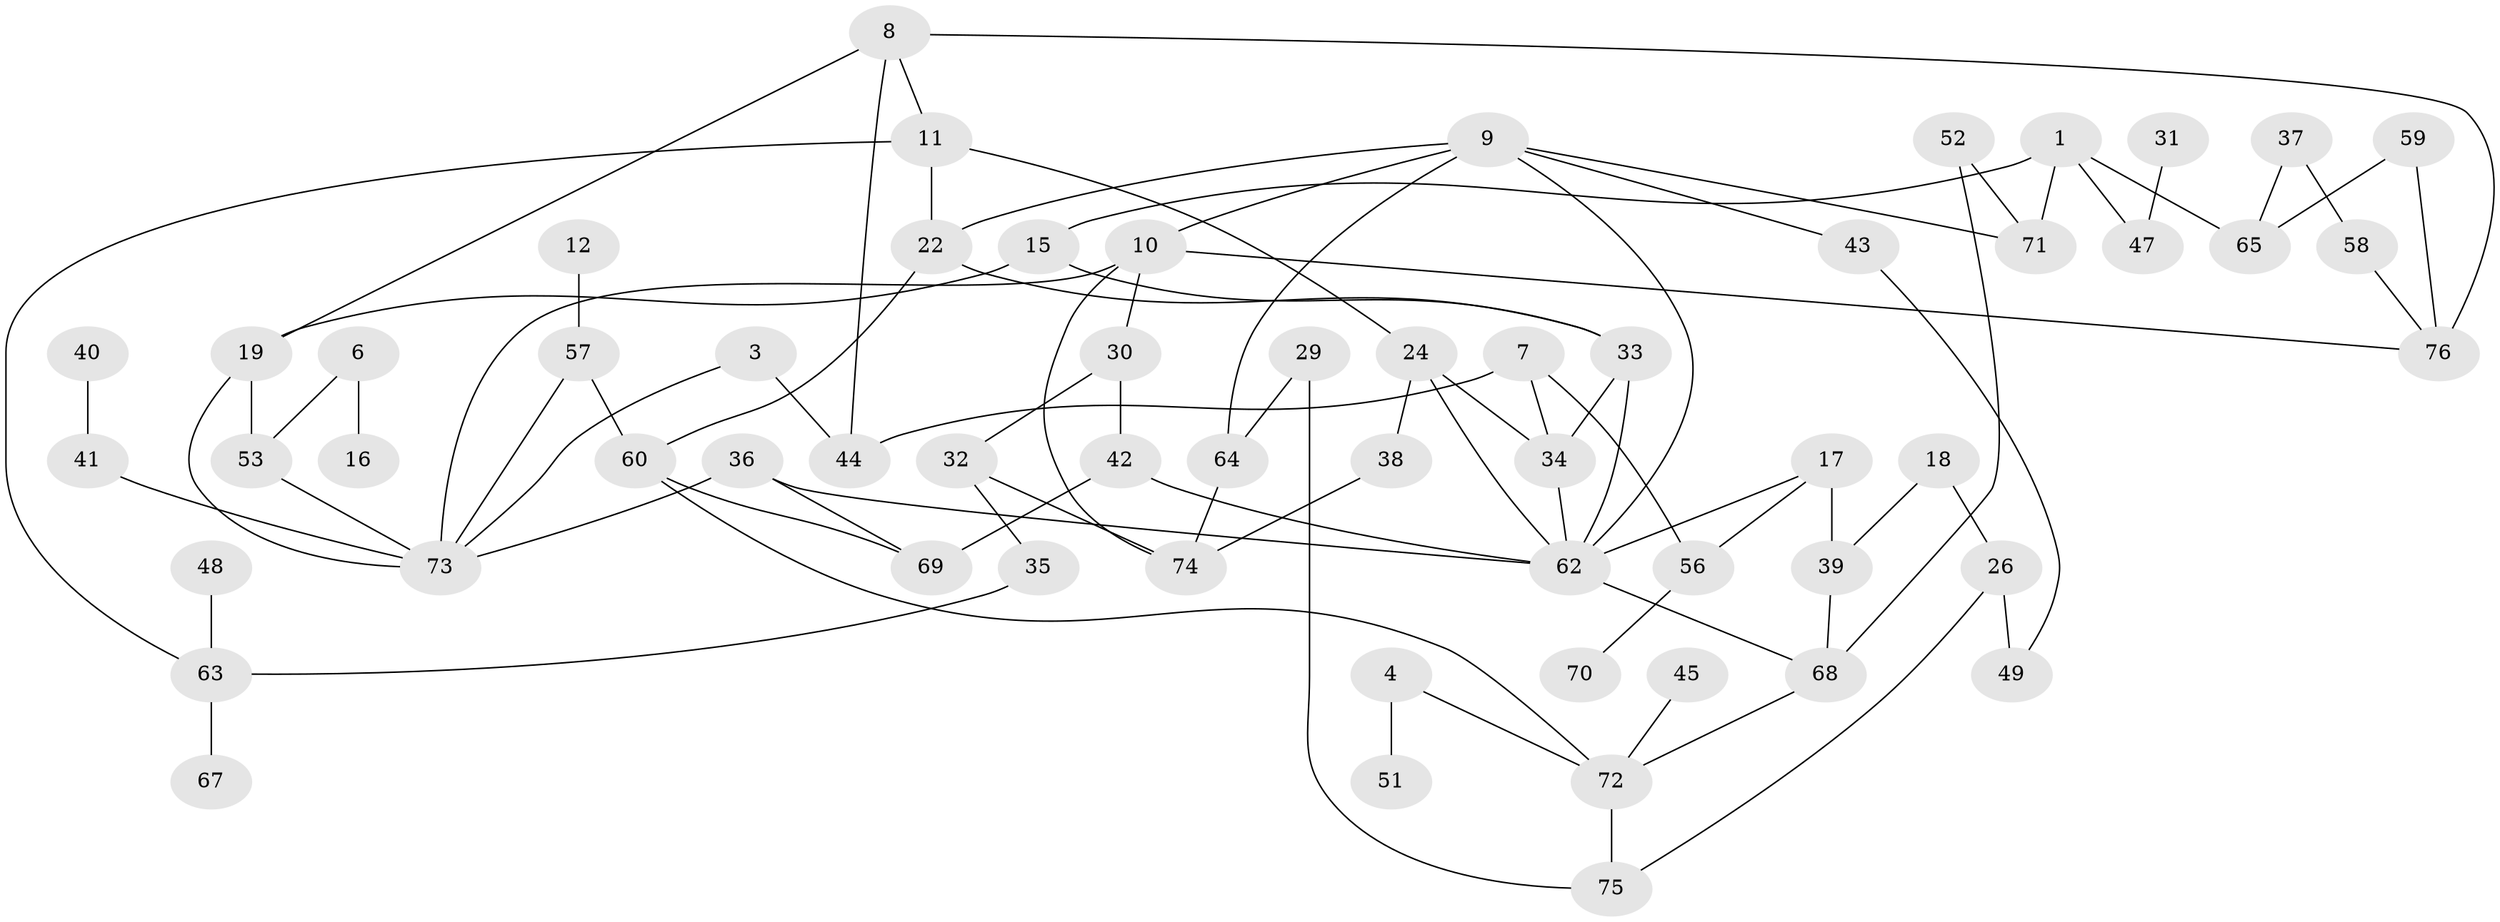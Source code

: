 // original degree distribution, {4: 0.10091743119266056, 0: 0.14678899082568808, 3: 0.23853211009174313, 2: 0.26605504587155965, 1: 0.1743119266055046, 5: 0.045871559633027525, 7: 0.01834862385321101, 6: 0.009174311926605505}
// Generated by graph-tools (version 1.1) at 2025/35/03/04/25 23:35:57]
// undirected, 60 vertices, 88 edges
graph export_dot {
  node [color=gray90,style=filled];
  1;
  3;
  4;
  6;
  7;
  8;
  9;
  10;
  11;
  12;
  15;
  16;
  17;
  18;
  19;
  22;
  24;
  26;
  29;
  30;
  31;
  32;
  33;
  34;
  35;
  36;
  37;
  38;
  39;
  40;
  41;
  42;
  43;
  44;
  45;
  47;
  48;
  49;
  51;
  52;
  53;
  56;
  57;
  58;
  59;
  60;
  62;
  63;
  64;
  65;
  67;
  68;
  69;
  70;
  71;
  72;
  73;
  74;
  75;
  76;
  1 -- 15 [weight=1.0];
  1 -- 47 [weight=1.0];
  1 -- 65 [weight=1.0];
  1 -- 71 [weight=1.0];
  3 -- 44 [weight=1.0];
  3 -- 73 [weight=1.0];
  4 -- 51 [weight=1.0];
  4 -- 72 [weight=1.0];
  6 -- 16 [weight=1.0];
  6 -- 53 [weight=1.0];
  7 -- 34 [weight=1.0];
  7 -- 44 [weight=1.0];
  7 -- 56 [weight=1.0];
  8 -- 11 [weight=1.0];
  8 -- 19 [weight=1.0];
  8 -- 44 [weight=1.0];
  8 -- 76 [weight=1.0];
  9 -- 10 [weight=1.0];
  9 -- 22 [weight=1.0];
  9 -- 43 [weight=1.0];
  9 -- 62 [weight=1.0];
  9 -- 64 [weight=1.0];
  9 -- 71 [weight=1.0];
  10 -- 30 [weight=1.0];
  10 -- 73 [weight=1.0];
  10 -- 74 [weight=1.0];
  10 -- 76 [weight=1.0];
  11 -- 22 [weight=1.0];
  11 -- 24 [weight=1.0];
  11 -- 63 [weight=1.0];
  12 -- 57 [weight=1.0];
  15 -- 19 [weight=1.0];
  15 -- 33 [weight=1.0];
  17 -- 39 [weight=1.0];
  17 -- 56 [weight=1.0];
  17 -- 62 [weight=1.0];
  18 -- 26 [weight=1.0];
  18 -- 39 [weight=1.0];
  19 -- 53 [weight=1.0];
  19 -- 73 [weight=1.0];
  22 -- 33 [weight=1.0];
  22 -- 60 [weight=1.0];
  24 -- 34 [weight=1.0];
  24 -- 38 [weight=1.0];
  24 -- 62 [weight=1.0];
  26 -- 49 [weight=1.0];
  26 -- 75 [weight=1.0];
  29 -- 64 [weight=1.0];
  29 -- 75 [weight=1.0];
  30 -- 32 [weight=1.0];
  30 -- 42 [weight=1.0];
  31 -- 47 [weight=1.0];
  32 -- 35 [weight=1.0];
  32 -- 74 [weight=1.0];
  33 -- 34 [weight=1.0];
  33 -- 62 [weight=1.0];
  34 -- 62 [weight=1.0];
  35 -- 63 [weight=1.0];
  36 -- 62 [weight=1.0];
  36 -- 69 [weight=1.0];
  36 -- 73 [weight=1.0];
  37 -- 58 [weight=1.0];
  37 -- 65 [weight=1.0];
  38 -- 74 [weight=1.0];
  39 -- 68 [weight=1.0];
  40 -- 41 [weight=2.0];
  41 -- 73 [weight=1.0];
  42 -- 62 [weight=1.0];
  42 -- 69 [weight=1.0];
  43 -- 49 [weight=1.0];
  45 -- 72 [weight=1.0];
  48 -- 63 [weight=1.0];
  52 -- 68 [weight=1.0];
  52 -- 71 [weight=1.0];
  53 -- 73 [weight=1.0];
  56 -- 70 [weight=1.0];
  57 -- 60 [weight=1.0];
  57 -- 73 [weight=1.0];
  58 -- 76 [weight=1.0];
  59 -- 65 [weight=1.0];
  59 -- 76 [weight=2.0];
  60 -- 69 [weight=1.0];
  60 -- 72 [weight=1.0];
  62 -- 68 [weight=1.0];
  63 -- 67 [weight=1.0];
  64 -- 74 [weight=1.0];
  68 -- 72 [weight=1.0];
  72 -- 75 [weight=1.0];
}
